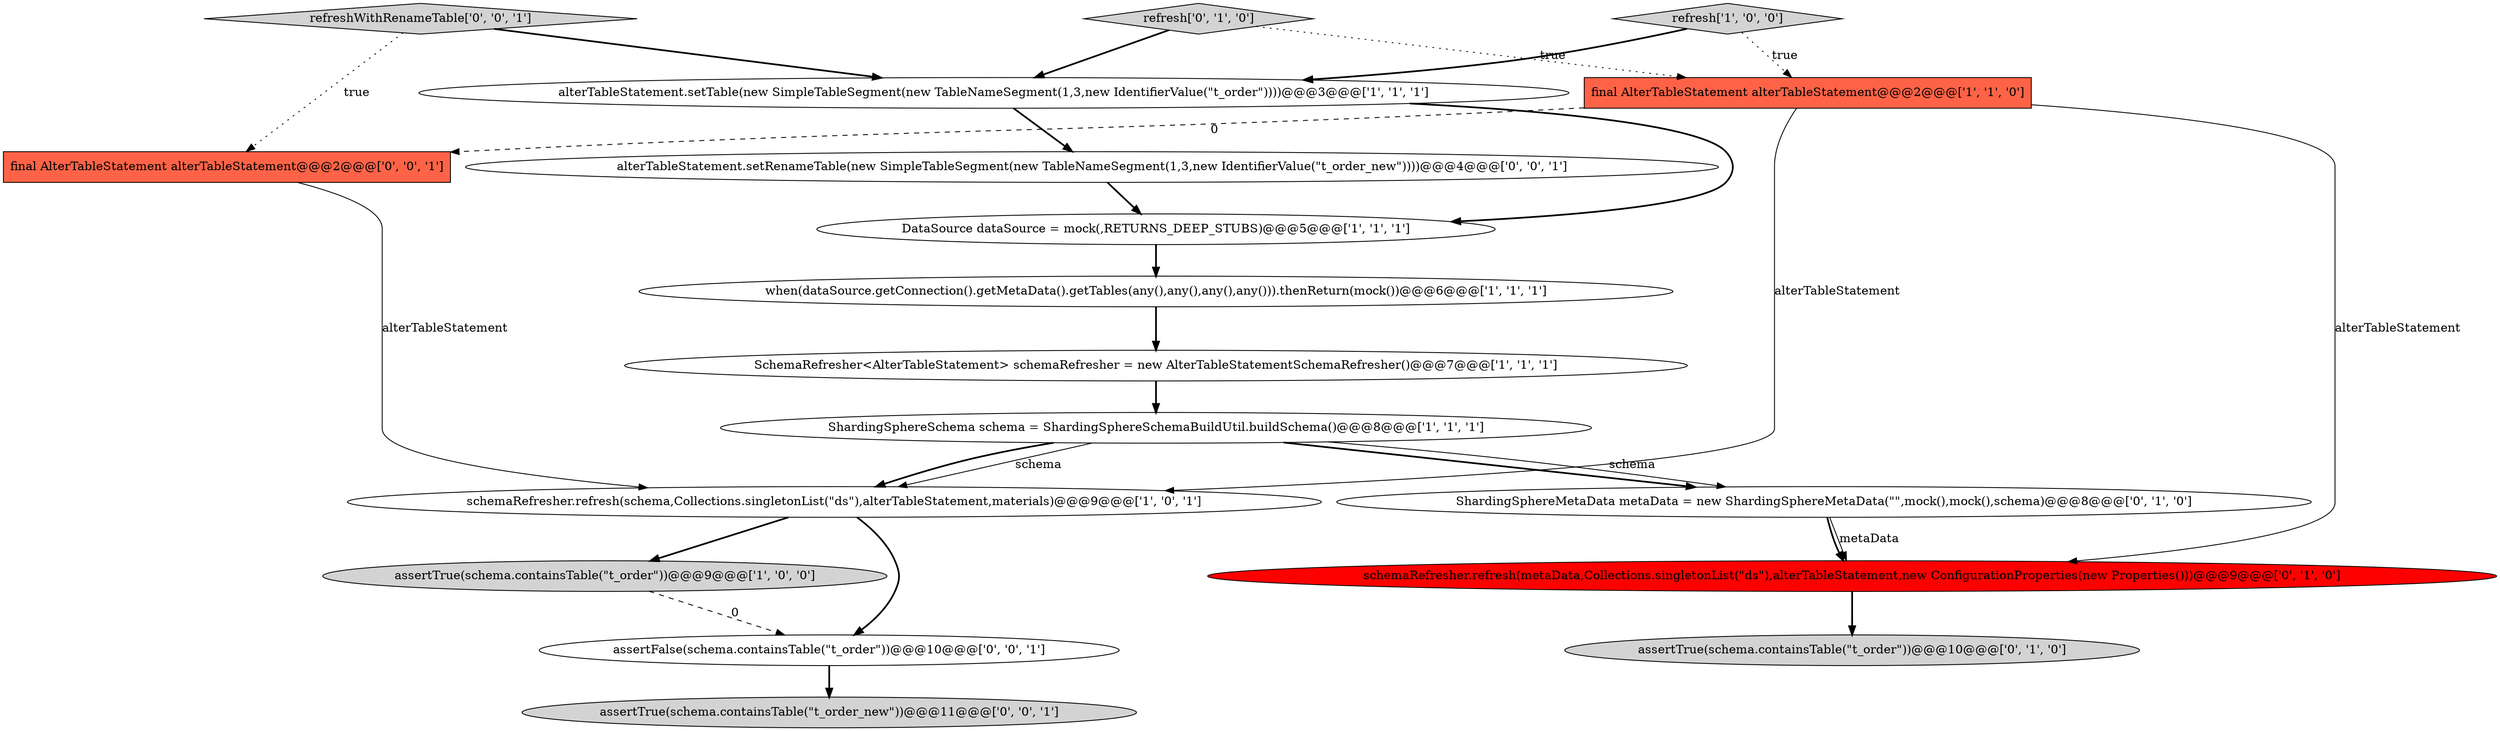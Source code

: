 digraph {
14 [style = filled, label = "assertFalse(schema.containsTable(\"t_order\"))@@@10@@@['0', '0', '1']", fillcolor = white, shape = ellipse image = "AAA0AAABBB3BBB"];
12 [style = filled, label = "assertTrue(schema.containsTable(\"t_order\"))@@@10@@@['0', '1', '0']", fillcolor = lightgray, shape = ellipse image = "AAA0AAABBB2BBB"];
9 [style = filled, label = "refresh['0', '1', '0']", fillcolor = lightgray, shape = diamond image = "AAA0AAABBB2BBB"];
15 [style = filled, label = "refreshWithRenameTable['0', '0', '1']", fillcolor = lightgray, shape = diamond image = "AAA0AAABBB3BBB"];
4 [style = filled, label = "ShardingSphereSchema schema = ShardingSphereSchemaBuildUtil.buildSchema()@@@8@@@['1', '1', '1']", fillcolor = white, shape = ellipse image = "AAA0AAABBB1BBB"];
17 [style = filled, label = "alterTableStatement.setRenameTable(new SimpleTableSegment(new TableNameSegment(1,3,new IdentifierValue(\"t_order_new\"))))@@@4@@@['0', '0', '1']", fillcolor = white, shape = ellipse image = "AAA0AAABBB3BBB"];
16 [style = filled, label = "assertTrue(schema.containsTable(\"t_order_new\"))@@@11@@@['0', '0', '1']", fillcolor = lightgray, shape = ellipse image = "AAA0AAABBB3BBB"];
0 [style = filled, label = "assertTrue(schema.containsTable(\"t_order\"))@@@9@@@['1', '0', '0']", fillcolor = lightgray, shape = ellipse image = "AAA0AAABBB1BBB"];
8 [style = filled, label = "DataSource dataSource = mock(,RETURNS_DEEP_STUBS)@@@5@@@['1', '1', '1']", fillcolor = white, shape = ellipse image = "AAA0AAABBB1BBB"];
13 [style = filled, label = "final AlterTableStatement alterTableStatement@@@2@@@['0', '0', '1']", fillcolor = tomato, shape = box image = "AAA0AAABBB3BBB"];
3 [style = filled, label = "final AlterTableStatement alterTableStatement@@@2@@@['1', '1', '0']", fillcolor = tomato, shape = box image = "AAA0AAABBB1BBB"];
6 [style = filled, label = "SchemaRefresher<AlterTableStatement> schemaRefresher = new AlterTableStatementSchemaRefresher()@@@7@@@['1', '1', '1']", fillcolor = white, shape = ellipse image = "AAA0AAABBB1BBB"];
2 [style = filled, label = "schemaRefresher.refresh(schema,Collections.singletonList(\"ds\"),alterTableStatement,materials)@@@9@@@['1', '0', '1']", fillcolor = white, shape = ellipse image = "AAA0AAABBB1BBB"];
10 [style = filled, label = "ShardingSphereMetaData metaData = new ShardingSphereMetaData(\"\",mock(),mock(),schema)@@@8@@@['0', '1', '0']", fillcolor = white, shape = ellipse image = "AAA0AAABBB2BBB"];
1 [style = filled, label = "when(dataSource.getConnection().getMetaData().getTables(any(),any(),any(),any())).thenReturn(mock())@@@6@@@['1', '1', '1']", fillcolor = white, shape = ellipse image = "AAA0AAABBB1BBB"];
5 [style = filled, label = "refresh['1', '0', '0']", fillcolor = lightgray, shape = diamond image = "AAA0AAABBB1BBB"];
7 [style = filled, label = "alterTableStatement.setTable(new SimpleTableSegment(new TableNameSegment(1,3,new IdentifierValue(\"t_order\"))))@@@3@@@['1', '1', '1']", fillcolor = white, shape = ellipse image = "AAA0AAABBB1BBB"];
11 [style = filled, label = "schemaRefresher.refresh(metaData,Collections.singletonList(\"ds\"),alterTableStatement,new ConfigurationProperties(new Properties()))@@@9@@@['0', '1', '0']", fillcolor = red, shape = ellipse image = "AAA1AAABBB2BBB"];
14->16 [style = bold, label=""];
4->10 [style = bold, label=""];
17->8 [style = bold, label=""];
4->2 [style = solid, label="schema"];
7->17 [style = bold, label=""];
15->7 [style = bold, label=""];
10->11 [style = solid, label="metaData"];
11->12 [style = bold, label=""];
4->2 [style = bold, label=""];
5->3 [style = dotted, label="true"];
9->7 [style = bold, label=""];
7->8 [style = bold, label=""];
3->13 [style = dashed, label="0"];
15->13 [style = dotted, label="true"];
4->10 [style = solid, label="schema"];
8->1 [style = bold, label=""];
0->14 [style = dashed, label="0"];
13->2 [style = solid, label="alterTableStatement"];
6->4 [style = bold, label=""];
2->0 [style = bold, label=""];
1->6 [style = bold, label=""];
3->2 [style = solid, label="alterTableStatement"];
2->14 [style = bold, label=""];
5->7 [style = bold, label=""];
9->3 [style = dotted, label="true"];
3->11 [style = solid, label="alterTableStatement"];
10->11 [style = bold, label=""];
}
